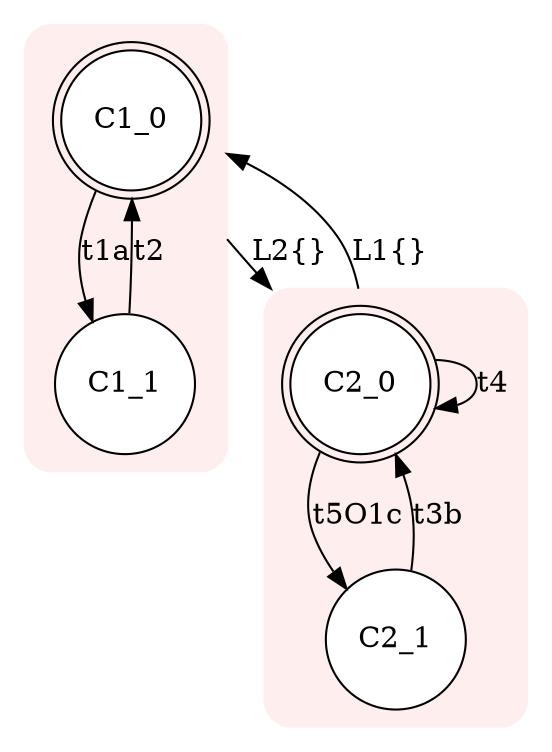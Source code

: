 digraph "input/r" {
node [style=filled fillcolor=white] compound=true
subgraph cluster1 {
style="rounded,filled" color="#FFEEEE"node [shape=doublecircle]; C1_0;
node [shape=circle];
C1_0 -> C1_1 [label="t1a"];
C1_1 -> C1_0 [label="t2"];
}
subgraph cluster2 {
style="rounded,filled" color="#FFEEEE"node [shape=doublecircle]; C2_0;
node [shape=circle];
C2_1 -> C2_0 [label="t3b"];
C2_0 -> C2_0 [label="t4"];
C2_0 -> C2_1 [label="t5O1c"];
}
C2_0 -> C1_0 [ltail=cluster2 lhead=cluster1 label="L1{}"];
C1_0 -> C2_0 [ltail=cluster1 lhead=cluster2 label="L2{}"];
}

